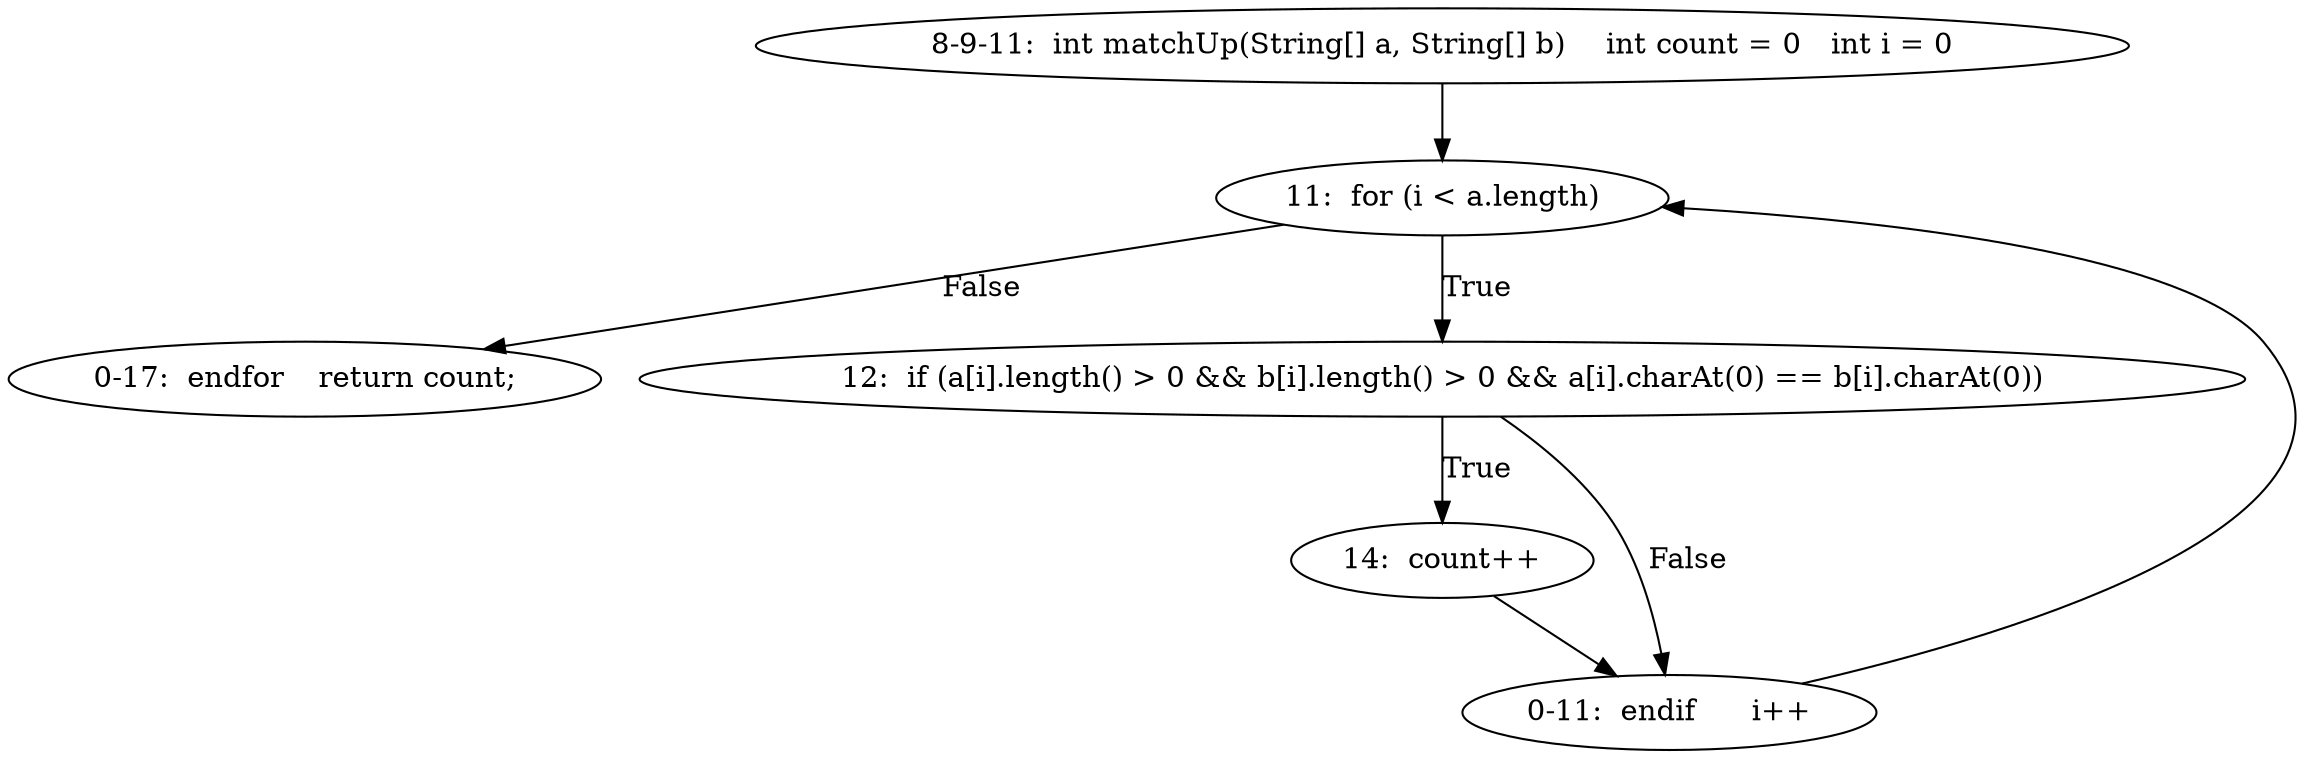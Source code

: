digraph result_test { 
// graph-vertices
  a2  [label="8-9-11:  int matchUp(String[] a, String[] b)	int count = 0	int i = 0"]; 
  3  [label="11:  for (i < a.length)"]; 
  a3  [label="0-17:  endfor	return count;"]; 
  6  [label="12:  if (a[i].length() > 0 && b[i].length() > 0 && a[i].charAt(0) == b[i].charAt(0))"]; 
  7  [label="14:  count++"]; 
  a4  [label="0-11:  endif	i++"]; 
// graph-edges
  a2 -> 3;
  3 -> a3  [label="False"]; 
  3 -> 6  [label="True"]; 
  6 -> 7  [label="True"]; 
  7 -> a4;
  6 -> a4  [label="False"]; 
  a4 -> 3;
}